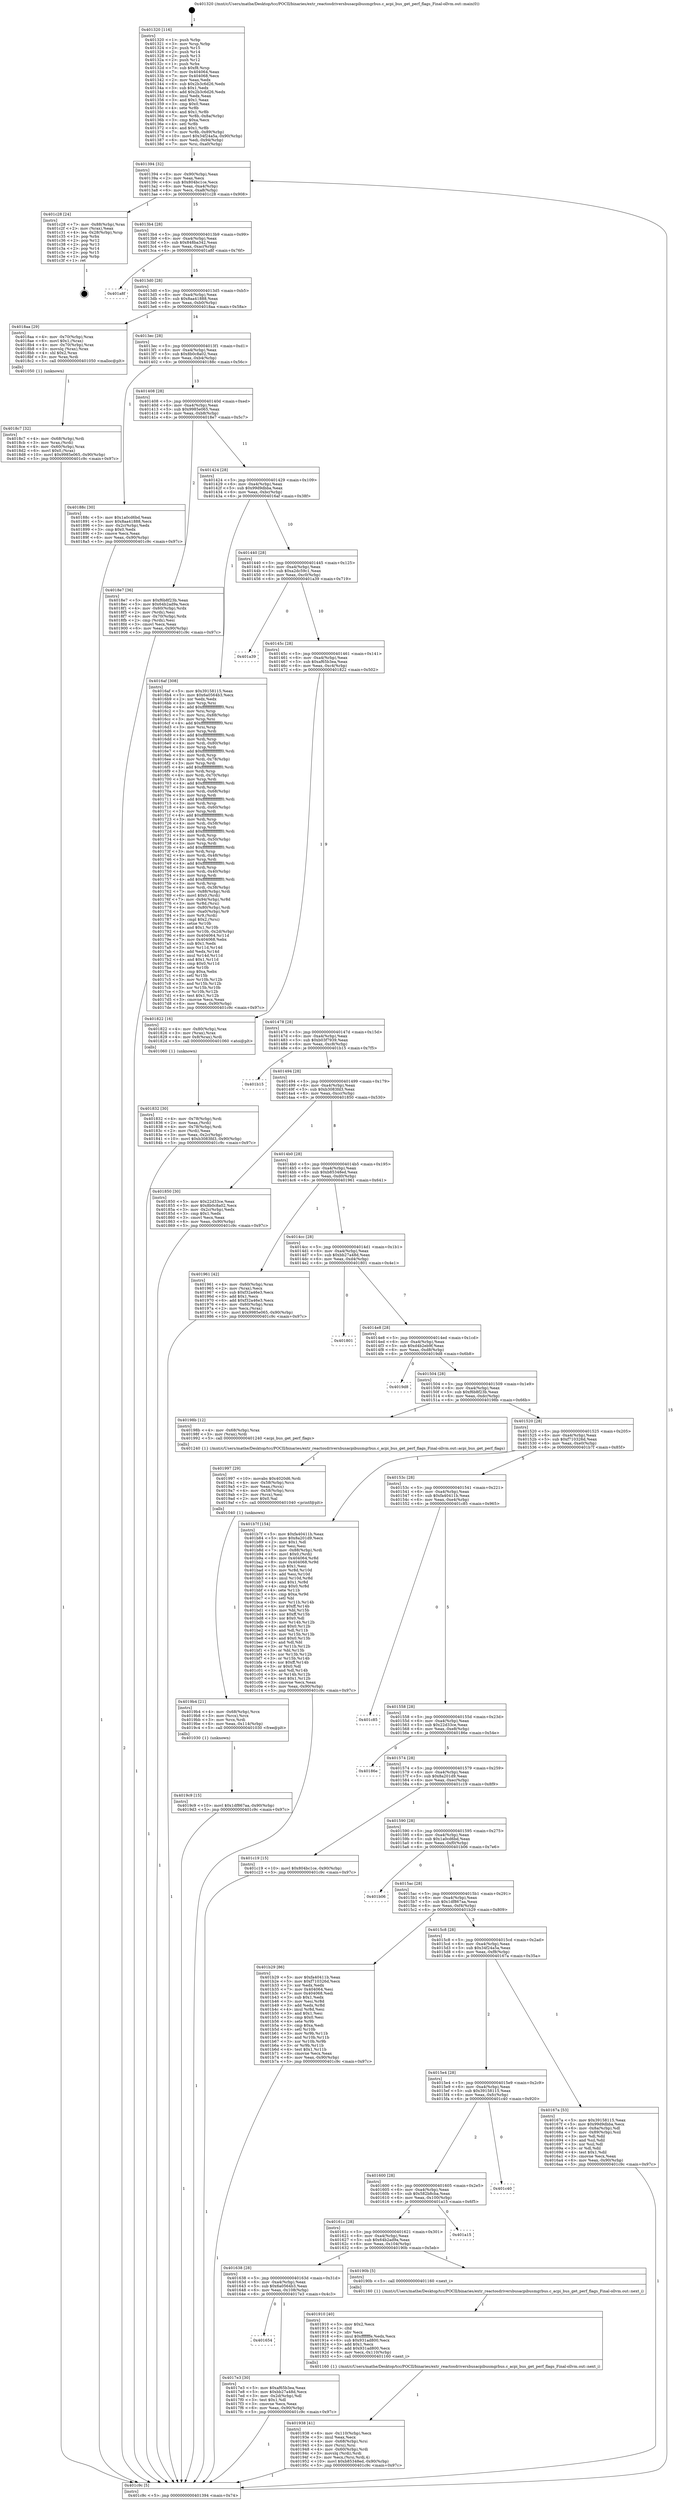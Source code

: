 digraph "0x401320" {
  label = "0x401320 (/mnt/c/Users/mathe/Desktop/tcc/POCII/binaries/extr_reactosdriversbusacpibusmgrbus.c_acpi_bus_get_perf_flags_Final-ollvm.out::main(0))"
  labelloc = "t"
  node[shape=record]

  Entry [label="",width=0.3,height=0.3,shape=circle,fillcolor=black,style=filled]
  "0x401394" [label="{
     0x401394 [32]\l
     | [instrs]\l
     &nbsp;&nbsp;0x401394 \<+6\>: mov -0x90(%rbp),%eax\l
     &nbsp;&nbsp;0x40139a \<+2\>: mov %eax,%ecx\l
     &nbsp;&nbsp;0x40139c \<+6\>: sub $0x804bc1ce,%ecx\l
     &nbsp;&nbsp;0x4013a2 \<+6\>: mov %eax,-0xa4(%rbp)\l
     &nbsp;&nbsp;0x4013a8 \<+6\>: mov %ecx,-0xa8(%rbp)\l
     &nbsp;&nbsp;0x4013ae \<+6\>: je 0000000000401c28 \<main+0x908\>\l
  }"]
  "0x401c28" [label="{
     0x401c28 [24]\l
     | [instrs]\l
     &nbsp;&nbsp;0x401c28 \<+7\>: mov -0x88(%rbp),%rax\l
     &nbsp;&nbsp;0x401c2f \<+2\>: mov (%rax),%eax\l
     &nbsp;&nbsp;0x401c31 \<+4\>: lea -0x28(%rbp),%rsp\l
     &nbsp;&nbsp;0x401c35 \<+1\>: pop %rbx\l
     &nbsp;&nbsp;0x401c36 \<+2\>: pop %r12\l
     &nbsp;&nbsp;0x401c38 \<+2\>: pop %r13\l
     &nbsp;&nbsp;0x401c3a \<+2\>: pop %r14\l
     &nbsp;&nbsp;0x401c3c \<+2\>: pop %r15\l
     &nbsp;&nbsp;0x401c3e \<+1\>: pop %rbp\l
     &nbsp;&nbsp;0x401c3f \<+1\>: ret\l
  }"]
  "0x4013b4" [label="{
     0x4013b4 [28]\l
     | [instrs]\l
     &nbsp;&nbsp;0x4013b4 \<+5\>: jmp 00000000004013b9 \<main+0x99\>\l
     &nbsp;&nbsp;0x4013b9 \<+6\>: mov -0xa4(%rbp),%eax\l
     &nbsp;&nbsp;0x4013bf \<+5\>: sub $0x848ba342,%eax\l
     &nbsp;&nbsp;0x4013c4 \<+6\>: mov %eax,-0xac(%rbp)\l
     &nbsp;&nbsp;0x4013ca \<+6\>: je 0000000000401a8f \<main+0x76f\>\l
  }"]
  Exit [label="",width=0.3,height=0.3,shape=circle,fillcolor=black,style=filled,peripheries=2]
  "0x401a8f" [label="{
     0x401a8f\l
  }", style=dashed]
  "0x4013d0" [label="{
     0x4013d0 [28]\l
     | [instrs]\l
     &nbsp;&nbsp;0x4013d0 \<+5\>: jmp 00000000004013d5 \<main+0xb5\>\l
     &nbsp;&nbsp;0x4013d5 \<+6\>: mov -0xa4(%rbp),%eax\l
     &nbsp;&nbsp;0x4013db \<+5\>: sub $0x8aa41888,%eax\l
     &nbsp;&nbsp;0x4013e0 \<+6\>: mov %eax,-0xb0(%rbp)\l
     &nbsp;&nbsp;0x4013e6 \<+6\>: je 00000000004018aa \<main+0x58a\>\l
  }"]
  "0x4019c9" [label="{
     0x4019c9 [15]\l
     | [instrs]\l
     &nbsp;&nbsp;0x4019c9 \<+10\>: movl $0x1df867aa,-0x90(%rbp)\l
     &nbsp;&nbsp;0x4019d3 \<+5\>: jmp 0000000000401c9c \<main+0x97c\>\l
  }"]
  "0x4018aa" [label="{
     0x4018aa [29]\l
     | [instrs]\l
     &nbsp;&nbsp;0x4018aa \<+4\>: mov -0x70(%rbp),%rax\l
     &nbsp;&nbsp;0x4018ae \<+6\>: movl $0x1,(%rax)\l
     &nbsp;&nbsp;0x4018b4 \<+4\>: mov -0x70(%rbp),%rax\l
     &nbsp;&nbsp;0x4018b8 \<+3\>: movslq (%rax),%rax\l
     &nbsp;&nbsp;0x4018bb \<+4\>: shl $0x2,%rax\l
     &nbsp;&nbsp;0x4018bf \<+3\>: mov %rax,%rdi\l
     &nbsp;&nbsp;0x4018c2 \<+5\>: call 0000000000401050 \<malloc@plt\>\l
     | [calls]\l
     &nbsp;&nbsp;0x401050 \{1\} (unknown)\l
  }"]
  "0x4013ec" [label="{
     0x4013ec [28]\l
     | [instrs]\l
     &nbsp;&nbsp;0x4013ec \<+5\>: jmp 00000000004013f1 \<main+0xd1\>\l
     &nbsp;&nbsp;0x4013f1 \<+6\>: mov -0xa4(%rbp),%eax\l
     &nbsp;&nbsp;0x4013f7 \<+5\>: sub $0x8b0c8a02,%eax\l
     &nbsp;&nbsp;0x4013fc \<+6\>: mov %eax,-0xb4(%rbp)\l
     &nbsp;&nbsp;0x401402 \<+6\>: je 000000000040188c \<main+0x56c\>\l
  }"]
  "0x4019b4" [label="{
     0x4019b4 [21]\l
     | [instrs]\l
     &nbsp;&nbsp;0x4019b4 \<+4\>: mov -0x68(%rbp),%rcx\l
     &nbsp;&nbsp;0x4019b8 \<+3\>: mov (%rcx),%rcx\l
     &nbsp;&nbsp;0x4019bb \<+3\>: mov %rcx,%rdi\l
     &nbsp;&nbsp;0x4019be \<+6\>: mov %eax,-0x114(%rbp)\l
     &nbsp;&nbsp;0x4019c4 \<+5\>: call 0000000000401030 \<free@plt\>\l
     | [calls]\l
     &nbsp;&nbsp;0x401030 \{1\} (unknown)\l
  }"]
  "0x40188c" [label="{
     0x40188c [30]\l
     | [instrs]\l
     &nbsp;&nbsp;0x40188c \<+5\>: mov $0x1a0cd6bd,%eax\l
     &nbsp;&nbsp;0x401891 \<+5\>: mov $0x8aa41888,%ecx\l
     &nbsp;&nbsp;0x401896 \<+3\>: mov -0x2c(%rbp),%edx\l
     &nbsp;&nbsp;0x401899 \<+3\>: cmp $0x0,%edx\l
     &nbsp;&nbsp;0x40189c \<+3\>: cmove %ecx,%eax\l
     &nbsp;&nbsp;0x40189f \<+6\>: mov %eax,-0x90(%rbp)\l
     &nbsp;&nbsp;0x4018a5 \<+5\>: jmp 0000000000401c9c \<main+0x97c\>\l
  }"]
  "0x401408" [label="{
     0x401408 [28]\l
     | [instrs]\l
     &nbsp;&nbsp;0x401408 \<+5\>: jmp 000000000040140d \<main+0xed\>\l
     &nbsp;&nbsp;0x40140d \<+6\>: mov -0xa4(%rbp),%eax\l
     &nbsp;&nbsp;0x401413 \<+5\>: sub $0x9985e065,%eax\l
     &nbsp;&nbsp;0x401418 \<+6\>: mov %eax,-0xb8(%rbp)\l
     &nbsp;&nbsp;0x40141e \<+6\>: je 00000000004018e7 \<main+0x5c7\>\l
  }"]
  "0x401997" [label="{
     0x401997 [29]\l
     | [instrs]\l
     &nbsp;&nbsp;0x401997 \<+10\>: movabs $0x4020d6,%rdi\l
     &nbsp;&nbsp;0x4019a1 \<+4\>: mov -0x58(%rbp),%rcx\l
     &nbsp;&nbsp;0x4019a5 \<+2\>: mov %eax,(%rcx)\l
     &nbsp;&nbsp;0x4019a7 \<+4\>: mov -0x58(%rbp),%rcx\l
     &nbsp;&nbsp;0x4019ab \<+2\>: mov (%rcx),%esi\l
     &nbsp;&nbsp;0x4019ad \<+2\>: mov $0x0,%al\l
     &nbsp;&nbsp;0x4019af \<+5\>: call 0000000000401040 \<printf@plt\>\l
     | [calls]\l
     &nbsp;&nbsp;0x401040 \{1\} (unknown)\l
  }"]
  "0x4018e7" [label="{
     0x4018e7 [36]\l
     | [instrs]\l
     &nbsp;&nbsp;0x4018e7 \<+5\>: mov $0xf6b8f23b,%eax\l
     &nbsp;&nbsp;0x4018ec \<+5\>: mov $0x64b2ad9a,%ecx\l
     &nbsp;&nbsp;0x4018f1 \<+4\>: mov -0x60(%rbp),%rdx\l
     &nbsp;&nbsp;0x4018f5 \<+2\>: mov (%rdx),%esi\l
     &nbsp;&nbsp;0x4018f7 \<+4\>: mov -0x70(%rbp),%rdx\l
     &nbsp;&nbsp;0x4018fb \<+2\>: cmp (%rdx),%esi\l
     &nbsp;&nbsp;0x4018fd \<+3\>: cmovl %ecx,%eax\l
     &nbsp;&nbsp;0x401900 \<+6\>: mov %eax,-0x90(%rbp)\l
     &nbsp;&nbsp;0x401906 \<+5\>: jmp 0000000000401c9c \<main+0x97c\>\l
  }"]
  "0x401424" [label="{
     0x401424 [28]\l
     | [instrs]\l
     &nbsp;&nbsp;0x401424 \<+5\>: jmp 0000000000401429 \<main+0x109\>\l
     &nbsp;&nbsp;0x401429 \<+6\>: mov -0xa4(%rbp),%eax\l
     &nbsp;&nbsp;0x40142f \<+5\>: sub $0x99d9dbba,%eax\l
     &nbsp;&nbsp;0x401434 \<+6\>: mov %eax,-0xbc(%rbp)\l
     &nbsp;&nbsp;0x40143a \<+6\>: je 00000000004016af \<main+0x38f\>\l
  }"]
  "0x401938" [label="{
     0x401938 [41]\l
     | [instrs]\l
     &nbsp;&nbsp;0x401938 \<+6\>: mov -0x110(%rbp),%ecx\l
     &nbsp;&nbsp;0x40193e \<+3\>: imul %eax,%ecx\l
     &nbsp;&nbsp;0x401941 \<+4\>: mov -0x68(%rbp),%rsi\l
     &nbsp;&nbsp;0x401945 \<+3\>: mov (%rsi),%rsi\l
     &nbsp;&nbsp;0x401948 \<+4\>: mov -0x60(%rbp),%rdi\l
     &nbsp;&nbsp;0x40194c \<+3\>: movslq (%rdi),%rdi\l
     &nbsp;&nbsp;0x40194f \<+3\>: mov %ecx,(%rsi,%rdi,4)\l
     &nbsp;&nbsp;0x401952 \<+10\>: movl $0xb85348ed,-0x90(%rbp)\l
     &nbsp;&nbsp;0x40195c \<+5\>: jmp 0000000000401c9c \<main+0x97c\>\l
  }"]
  "0x4016af" [label="{
     0x4016af [308]\l
     | [instrs]\l
     &nbsp;&nbsp;0x4016af \<+5\>: mov $0x39158115,%eax\l
     &nbsp;&nbsp;0x4016b4 \<+5\>: mov $0x6a0564b3,%ecx\l
     &nbsp;&nbsp;0x4016b9 \<+2\>: xor %edx,%edx\l
     &nbsp;&nbsp;0x4016bb \<+3\>: mov %rsp,%rsi\l
     &nbsp;&nbsp;0x4016be \<+4\>: add $0xfffffffffffffff0,%rsi\l
     &nbsp;&nbsp;0x4016c2 \<+3\>: mov %rsi,%rsp\l
     &nbsp;&nbsp;0x4016c5 \<+7\>: mov %rsi,-0x88(%rbp)\l
     &nbsp;&nbsp;0x4016cc \<+3\>: mov %rsp,%rsi\l
     &nbsp;&nbsp;0x4016cf \<+4\>: add $0xfffffffffffffff0,%rsi\l
     &nbsp;&nbsp;0x4016d3 \<+3\>: mov %rsi,%rsp\l
     &nbsp;&nbsp;0x4016d6 \<+3\>: mov %rsp,%rdi\l
     &nbsp;&nbsp;0x4016d9 \<+4\>: add $0xfffffffffffffff0,%rdi\l
     &nbsp;&nbsp;0x4016dd \<+3\>: mov %rdi,%rsp\l
     &nbsp;&nbsp;0x4016e0 \<+4\>: mov %rdi,-0x80(%rbp)\l
     &nbsp;&nbsp;0x4016e4 \<+3\>: mov %rsp,%rdi\l
     &nbsp;&nbsp;0x4016e7 \<+4\>: add $0xfffffffffffffff0,%rdi\l
     &nbsp;&nbsp;0x4016eb \<+3\>: mov %rdi,%rsp\l
     &nbsp;&nbsp;0x4016ee \<+4\>: mov %rdi,-0x78(%rbp)\l
     &nbsp;&nbsp;0x4016f2 \<+3\>: mov %rsp,%rdi\l
     &nbsp;&nbsp;0x4016f5 \<+4\>: add $0xfffffffffffffff0,%rdi\l
     &nbsp;&nbsp;0x4016f9 \<+3\>: mov %rdi,%rsp\l
     &nbsp;&nbsp;0x4016fc \<+4\>: mov %rdi,-0x70(%rbp)\l
     &nbsp;&nbsp;0x401700 \<+3\>: mov %rsp,%rdi\l
     &nbsp;&nbsp;0x401703 \<+4\>: add $0xfffffffffffffff0,%rdi\l
     &nbsp;&nbsp;0x401707 \<+3\>: mov %rdi,%rsp\l
     &nbsp;&nbsp;0x40170a \<+4\>: mov %rdi,-0x68(%rbp)\l
     &nbsp;&nbsp;0x40170e \<+3\>: mov %rsp,%rdi\l
     &nbsp;&nbsp;0x401711 \<+4\>: add $0xfffffffffffffff0,%rdi\l
     &nbsp;&nbsp;0x401715 \<+3\>: mov %rdi,%rsp\l
     &nbsp;&nbsp;0x401718 \<+4\>: mov %rdi,-0x60(%rbp)\l
     &nbsp;&nbsp;0x40171c \<+3\>: mov %rsp,%rdi\l
     &nbsp;&nbsp;0x40171f \<+4\>: add $0xfffffffffffffff0,%rdi\l
     &nbsp;&nbsp;0x401723 \<+3\>: mov %rdi,%rsp\l
     &nbsp;&nbsp;0x401726 \<+4\>: mov %rdi,-0x58(%rbp)\l
     &nbsp;&nbsp;0x40172a \<+3\>: mov %rsp,%rdi\l
     &nbsp;&nbsp;0x40172d \<+4\>: add $0xfffffffffffffff0,%rdi\l
     &nbsp;&nbsp;0x401731 \<+3\>: mov %rdi,%rsp\l
     &nbsp;&nbsp;0x401734 \<+4\>: mov %rdi,-0x50(%rbp)\l
     &nbsp;&nbsp;0x401738 \<+3\>: mov %rsp,%rdi\l
     &nbsp;&nbsp;0x40173b \<+4\>: add $0xfffffffffffffff0,%rdi\l
     &nbsp;&nbsp;0x40173f \<+3\>: mov %rdi,%rsp\l
     &nbsp;&nbsp;0x401742 \<+4\>: mov %rdi,-0x48(%rbp)\l
     &nbsp;&nbsp;0x401746 \<+3\>: mov %rsp,%rdi\l
     &nbsp;&nbsp;0x401749 \<+4\>: add $0xfffffffffffffff0,%rdi\l
     &nbsp;&nbsp;0x40174d \<+3\>: mov %rdi,%rsp\l
     &nbsp;&nbsp;0x401750 \<+4\>: mov %rdi,-0x40(%rbp)\l
     &nbsp;&nbsp;0x401754 \<+3\>: mov %rsp,%rdi\l
     &nbsp;&nbsp;0x401757 \<+4\>: add $0xfffffffffffffff0,%rdi\l
     &nbsp;&nbsp;0x40175b \<+3\>: mov %rdi,%rsp\l
     &nbsp;&nbsp;0x40175e \<+4\>: mov %rdi,-0x38(%rbp)\l
     &nbsp;&nbsp;0x401762 \<+7\>: mov -0x88(%rbp),%rdi\l
     &nbsp;&nbsp;0x401769 \<+6\>: movl $0x0,(%rdi)\l
     &nbsp;&nbsp;0x40176f \<+7\>: mov -0x94(%rbp),%r8d\l
     &nbsp;&nbsp;0x401776 \<+3\>: mov %r8d,(%rsi)\l
     &nbsp;&nbsp;0x401779 \<+4\>: mov -0x80(%rbp),%rdi\l
     &nbsp;&nbsp;0x40177d \<+7\>: mov -0xa0(%rbp),%r9\l
     &nbsp;&nbsp;0x401784 \<+3\>: mov %r9,(%rdi)\l
     &nbsp;&nbsp;0x401787 \<+3\>: cmpl $0x2,(%rsi)\l
     &nbsp;&nbsp;0x40178a \<+4\>: setne %r10b\l
     &nbsp;&nbsp;0x40178e \<+4\>: and $0x1,%r10b\l
     &nbsp;&nbsp;0x401792 \<+4\>: mov %r10b,-0x2d(%rbp)\l
     &nbsp;&nbsp;0x401796 \<+8\>: mov 0x404064,%r11d\l
     &nbsp;&nbsp;0x40179e \<+7\>: mov 0x404068,%ebx\l
     &nbsp;&nbsp;0x4017a5 \<+3\>: sub $0x1,%edx\l
     &nbsp;&nbsp;0x4017a8 \<+3\>: mov %r11d,%r14d\l
     &nbsp;&nbsp;0x4017ab \<+3\>: add %edx,%r14d\l
     &nbsp;&nbsp;0x4017ae \<+4\>: imul %r14d,%r11d\l
     &nbsp;&nbsp;0x4017b2 \<+4\>: and $0x1,%r11d\l
     &nbsp;&nbsp;0x4017b6 \<+4\>: cmp $0x0,%r11d\l
     &nbsp;&nbsp;0x4017ba \<+4\>: sete %r10b\l
     &nbsp;&nbsp;0x4017be \<+3\>: cmp $0xa,%ebx\l
     &nbsp;&nbsp;0x4017c1 \<+4\>: setl %r15b\l
     &nbsp;&nbsp;0x4017c5 \<+3\>: mov %r10b,%r12b\l
     &nbsp;&nbsp;0x4017c8 \<+3\>: and %r15b,%r12b\l
     &nbsp;&nbsp;0x4017cb \<+3\>: xor %r15b,%r10b\l
     &nbsp;&nbsp;0x4017ce \<+3\>: or %r10b,%r12b\l
     &nbsp;&nbsp;0x4017d1 \<+4\>: test $0x1,%r12b\l
     &nbsp;&nbsp;0x4017d5 \<+3\>: cmovne %ecx,%eax\l
     &nbsp;&nbsp;0x4017d8 \<+6\>: mov %eax,-0x90(%rbp)\l
     &nbsp;&nbsp;0x4017de \<+5\>: jmp 0000000000401c9c \<main+0x97c\>\l
  }"]
  "0x401440" [label="{
     0x401440 [28]\l
     | [instrs]\l
     &nbsp;&nbsp;0x401440 \<+5\>: jmp 0000000000401445 \<main+0x125\>\l
     &nbsp;&nbsp;0x401445 \<+6\>: mov -0xa4(%rbp),%eax\l
     &nbsp;&nbsp;0x40144b \<+5\>: sub $0xa2dc59c1,%eax\l
     &nbsp;&nbsp;0x401450 \<+6\>: mov %eax,-0xc0(%rbp)\l
     &nbsp;&nbsp;0x401456 \<+6\>: je 0000000000401a39 \<main+0x719\>\l
  }"]
  "0x401910" [label="{
     0x401910 [40]\l
     | [instrs]\l
     &nbsp;&nbsp;0x401910 \<+5\>: mov $0x2,%ecx\l
     &nbsp;&nbsp;0x401915 \<+1\>: cltd\l
     &nbsp;&nbsp;0x401916 \<+2\>: idiv %ecx\l
     &nbsp;&nbsp;0x401918 \<+6\>: imul $0xfffffffe,%edx,%ecx\l
     &nbsp;&nbsp;0x40191e \<+6\>: sub $0x931ad800,%ecx\l
     &nbsp;&nbsp;0x401924 \<+3\>: add $0x1,%ecx\l
     &nbsp;&nbsp;0x401927 \<+6\>: add $0x931ad800,%ecx\l
     &nbsp;&nbsp;0x40192d \<+6\>: mov %ecx,-0x110(%rbp)\l
     &nbsp;&nbsp;0x401933 \<+5\>: call 0000000000401160 \<next_i\>\l
     | [calls]\l
     &nbsp;&nbsp;0x401160 \{1\} (/mnt/c/Users/mathe/Desktop/tcc/POCII/binaries/extr_reactosdriversbusacpibusmgrbus.c_acpi_bus_get_perf_flags_Final-ollvm.out::next_i)\l
  }"]
  "0x401a39" [label="{
     0x401a39\l
  }", style=dashed]
  "0x40145c" [label="{
     0x40145c [28]\l
     | [instrs]\l
     &nbsp;&nbsp;0x40145c \<+5\>: jmp 0000000000401461 \<main+0x141\>\l
     &nbsp;&nbsp;0x401461 \<+6\>: mov -0xa4(%rbp),%eax\l
     &nbsp;&nbsp;0x401467 \<+5\>: sub $0xaf65b3ea,%eax\l
     &nbsp;&nbsp;0x40146c \<+6\>: mov %eax,-0xc4(%rbp)\l
     &nbsp;&nbsp;0x401472 \<+6\>: je 0000000000401822 \<main+0x502\>\l
  }"]
  "0x4018c7" [label="{
     0x4018c7 [32]\l
     | [instrs]\l
     &nbsp;&nbsp;0x4018c7 \<+4\>: mov -0x68(%rbp),%rdi\l
     &nbsp;&nbsp;0x4018cb \<+3\>: mov %rax,(%rdi)\l
     &nbsp;&nbsp;0x4018ce \<+4\>: mov -0x60(%rbp),%rax\l
     &nbsp;&nbsp;0x4018d2 \<+6\>: movl $0x0,(%rax)\l
     &nbsp;&nbsp;0x4018d8 \<+10\>: movl $0x9985e065,-0x90(%rbp)\l
     &nbsp;&nbsp;0x4018e2 \<+5\>: jmp 0000000000401c9c \<main+0x97c\>\l
  }"]
  "0x401822" [label="{
     0x401822 [16]\l
     | [instrs]\l
     &nbsp;&nbsp;0x401822 \<+4\>: mov -0x80(%rbp),%rax\l
     &nbsp;&nbsp;0x401826 \<+3\>: mov (%rax),%rax\l
     &nbsp;&nbsp;0x401829 \<+4\>: mov 0x8(%rax),%rdi\l
     &nbsp;&nbsp;0x40182d \<+5\>: call 0000000000401060 \<atoi@plt\>\l
     | [calls]\l
     &nbsp;&nbsp;0x401060 \{1\} (unknown)\l
  }"]
  "0x401478" [label="{
     0x401478 [28]\l
     | [instrs]\l
     &nbsp;&nbsp;0x401478 \<+5\>: jmp 000000000040147d \<main+0x15d\>\l
     &nbsp;&nbsp;0x40147d \<+6\>: mov -0xa4(%rbp),%eax\l
     &nbsp;&nbsp;0x401483 \<+5\>: sub $0xb03f7939,%eax\l
     &nbsp;&nbsp;0x401488 \<+6\>: mov %eax,-0xc8(%rbp)\l
     &nbsp;&nbsp;0x40148e \<+6\>: je 0000000000401b15 \<main+0x7f5\>\l
  }"]
  "0x401832" [label="{
     0x401832 [30]\l
     | [instrs]\l
     &nbsp;&nbsp;0x401832 \<+4\>: mov -0x78(%rbp),%rdi\l
     &nbsp;&nbsp;0x401836 \<+2\>: mov %eax,(%rdi)\l
     &nbsp;&nbsp;0x401838 \<+4\>: mov -0x78(%rbp),%rdi\l
     &nbsp;&nbsp;0x40183c \<+2\>: mov (%rdi),%eax\l
     &nbsp;&nbsp;0x40183e \<+3\>: mov %eax,-0x2c(%rbp)\l
     &nbsp;&nbsp;0x401841 \<+10\>: movl $0xb3083fd3,-0x90(%rbp)\l
     &nbsp;&nbsp;0x40184b \<+5\>: jmp 0000000000401c9c \<main+0x97c\>\l
  }"]
  "0x401b15" [label="{
     0x401b15\l
  }", style=dashed]
  "0x401494" [label="{
     0x401494 [28]\l
     | [instrs]\l
     &nbsp;&nbsp;0x401494 \<+5\>: jmp 0000000000401499 \<main+0x179\>\l
     &nbsp;&nbsp;0x401499 \<+6\>: mov -0xa4(%rbp),%eax\l
     &nbsp;&nbsp;0x40149f \<+5\>: sub $0xb3083fd3,%eax\l
     &nbsp;&nbsp;0x4014a4 \<+6\>: mov %eax,-0xcc(%rbp)\l
     &nbsp;&nbsp;0x4014aa \<+6\>: je 0000000000401850 \<main+0x530\>\l
  }"]
  "0x401654" [label="{
     0x401654\l
  }", style=dashed]
  "0x401850" [label="{
     0x401850 [30]\l
     | [instrs]\l
     &nbsp;&nbsp;0x401850 \<+5\>: mov $0x22d33ce,%eax\l
     &nbsp;&nbsp;0x401855 \<+5\>: mov $0x8b0c8a02,%ecx\l
     &nbsp;&nbsp;0x40185a \<+3\>: mov -0x2c(%rbp),%edx\l
     &nbsp;&nbsp;0x40185d \<+3\>: cmp $0x1,%edx\l
     &nbsp;&nbsp;0x401860 \<+3\>: cmovl %ecx,%eax\l
     &nbsp;&nbsp;0x401863 \<+6\>: mov %eax,-0x90(%rbp)\l
     &nbsp;&nbsp;0x401869 \<+5\>: jmp 0000000000401c9c \<main+0x97c\>\l
  }"]
  "0x4014b0" [label="{
     0x4014b0 [28]\l
     | [instrs]\l
     &nbsp;&nbsp;0x4014b0 \<+5\>: jmp 00000000004014b5 \<main+0x195\>\l
     &nbsp;&nbsp;0x4014b5 \<+6\>: mov -0xa4(%rbp),%eax\l
     &nbsp;&nbsp;0x4014bb \<+5\>: sub $0xb85348ed,%eax\l
     &nbsp;&nbsp;0x4014c0 \<+6\>: mov %eax,-0xd0(%rbp)\l
     &nbsp;&nbsp;0x4014c6 \<+6\>: je 0000000000401961 \<main+0x641\>\l
  }"]
  "0x4017e3" [label="{
     0x4017e3 [30]\l
     | [instrs]\l
     &nbsp;&nbsp;0x4017e3 \<+5\>: mov $0xaf65b3ea,%eax\l
     &nbsp;&nbsp;0x4017e8 \<+5\>: mov $0xbb27a48d,%ecx\l
     &nbsp;&nbsp;0x4017ed \<+3\>: mov -0x2d(%rbp),%dl\l
     &nbsp;&nbsp;0x4017f0 \<+3\>: test $0x1,%dl\l
     &nbsp;&nbsp;0x4017f3 \<+3\>: cmovne %ecx,%eax\l
     &nbsp;&nbsp;0x4017f6 \<+6\>: mov %eax,-0x90(%rbp)\l
     &nbsp;&nbsp;0x4017fc \<+5\>: jmp 0000000000401c9c \<main+0x97c\>\l
  }"]
  "0x401961" [label="{
     0x401961 [42]\l
     | [instrs]\l
     &nbsp;&nbsp;0x401961 \<+4\>: mov -0x60(%rbp),%rax\l
     &nbsp;&nbsp;0x401965 \<+2\>: mov (%rax),%ecx\l
     &nbsp;&nbsp;0x401967 \<+6\>: sub $0xf32a46e3,%ecx\l
     &nbsp;&nbsp;0x40196d \<+3\>: add $0x1,%ecx\l
     &nbsp;&nbsp;0x401970 \<+6\>: add $0xf32a46e3,%ecx\l
     &nbsp;&nbsp;0x401976 \<+4\>: mov -0x60(%rbp),%rax\l
     &nbsp;&nbsp;0x40197a \<+2\>: mov %ecx,(%rax)\l
     &nbsp;&nbsp;0x40197c \<+10\>: movl $0x9985e065,-0x90(%rbp)\l
     &nbsp;&nbsp;0x401986 \<+5\>: jmp 0000000000401c9c \<main+0x97c\>\l
  }"]
  "0x4014cc" [label="{
     0x4014cc [28]\l
     | [instrs]\l
     &nbsp;&nbsp;0x4014cc \<+5\>: jmp 00000000004014d1 \<main+0x1b1\>\l
     &nbsp;&nbsp;0x4014d1 \<+6\>: mov -0xa4(%rbp),%eax\l
     &nbsp;&nbsp;0x4014d7 \<+5\>: sub $0xbb27a48d,%eax\l
     &nbsp;&nbsp;0x4014dc \<+6\>: mov %eax,-0xd4(%rbp)\l
     &nbsp;&nbsp;0x4014e2 \<+6\>: je 0000000000401801 \<main+0x4e1\>\l
  }"]
  "0x401638" [label="{
     0x401638 [28]\l
     | [instrs]\l
     &nbsp;&nbsp;0x401638 \<+5\>: jmp 000000000040163d \<main+0x31d\>\l
     &nbsp;&nbsp;0x40163d \<+6\>: mov -0xa4(%rbp),%eax\l
     &nbsp;&nbsp;0x401643 \<+5\>: sub $0x6a0564b3,%eax\l
     &nbsp;&nbsp;0x401648 \<+6\>: mov %eax,-0x108(%rbp)\l
     &nbsp;&nbsp;0x40164e \<+6\>: je 00000000004017e3 \<main+0x4c3\>\l
  }"]
  "0x401801" [label="{
     0x401801\l
  }", style=dashed]
  "0x4014e8" [label="{
     0x4014e8 [28]\l
     | [instrs]\l
     &nbsp;&nbsp;0x4014e8 \<+5\>: jmp 00000000004014ed \<main+0x1cd\>\l
     &nbsp;&nbsp;0x4014ed \<+6\>: mov -0xa4(%rbp),%eax\l
     &nbsp;&nbsp;0x4014f3 \<+5\>: sub $0xd4b2eb9f,%eax\l
     &nbsp;&nbsp;0x4014f8 \<+6\>: mov %eax,-0xd8(%rbp)\l
     &nbsp;&nbsp;0x4014fe \<+6\>: je 00000000004019d8 \<main+0x6b8\>\l
  }"]
  "0x40190b" [label="{
     0x40190b [5]\l
     | [instrs]\l
     &nbsp;&nbsp;0x40190b \<+5\>: call 0000000000401160 \<next_i\>\l
     | [calls]\l
     &nbsp;&nbsp;0x401160 \{1\} (/mnt/c/Users/mathe/Desktop/tcc/POCII/binaries/extr_reactosdriversbusacpibusmgrbus.c_acpi_bus_get_perf_flags_Final-ollvm.out::next_i)\l
  }"]
  "0x4019d8" [label="{
     0x4019d8\l
  }", style=dashed]
  "0x401504" [label="{
     0x401504 [28]\l
     | [instrs]\l
     &nbsp;&nbsp;0x401504 \<+5\>: jmp 0000000000401509 \<main+0x1e9\>\l
     &nbsp;&nbsp;0x401509 \<+6\>: mov -0xa4(%rbp),%eax\l
     &nbsp;&nbsp;0x40150f \<+5\>: sub $0xf6b8f23b,%eax\l
     &nbsp;&nbsp;0x401514 \<+6\>: mov %eax,-0xdc(%rbp)\l
     &nbsp;&nbsp;0x40151a \<+6\>: je 000000000040198b \<main+0x66b\>\l
  }"]
  "0x40161c" [label="{
     0x40161c [28]\l
     | [instrs]\l
     &nbsp;&nbsp;0x40161c \<+5\>: jmp 0000000000401621 \<main+0x301\>\l
     &nbsp;&nbsp;0x401621 \<+6\>: mov -0xa4(%rbp),%eax\l
     &nbsp;&nbsp;0x401627 \<+5\>: sub $0x64b2ad9a,%eax\l
     &nbsp;&nbsp;0x40162c \<+6\>: mov %eax,-0x104(%rbp)\l
     &nbsp;&nbsp;0x401632 \<+6\>: je 000000000040190b \<main+0x5eb\>\l
  }"]
  "0x40198b" [label="{
     0x40198b [12]\l
     | [instrs]\l
     &nbsp;&nbsp;0x40198b \<+4\>: mov -0x68(%rbp),%rax\l
     &nbsp;&nbsp;0x40198f \<+3\>: mov (%rax),%rdi\l
     &nbsp;&nbsp;0x401992 \<+5\>: call 0000000000401240 \<acpi_bus_get_perf_flags\>\l
     | [calls]\l
     &nbsp;&nbsp;0x401240 \{1\} (/mnt/c/Users/mathe/Desktop/tcc/POCII/binaries/extr_reactosdriversbusacpibusmgrbus.c_acpi_bus_get_perf_flags_Final-ollvm.out::acpi_bus_get_perf_flags)\l
  }"]
  "0x401520" [label="{
     0x401520 [28]\l
     | [instrs]\l
     &nbsp;&nbsp;0x401520 \<+5\>: jmp 0000000000401525 \<main+0x205\>\l
     &nbsp;&nbsp;0x401525 \<+6\>: mov -0xa4(%rbp),%eax\l
     &nbsp;&nbsp;0x40152b \<+5\>: sub $0xf710326d,%eax\l
     &nbsp;&nbsp;0x401530 \<+6\>: mov %eax,-0xe0(%rbp)\l
     &nbsp;&nbsp;0x401536 \<+6\>: je 0000000000401b7f \<main+0x85f\>\l
  }"]
  "0x401a15" [label="{
     0x401a15\l
  }", style=dashed]
  "0x401b7f" [label="{
     0x401b7f [154]\l
     | [instrs]\l
     &nbsp;&nbsp;0x401b7f \<+5\>: mov $0xfa40411b,%eax\l
     &nbsp;&nbsp;0x401b84 \<+5\>: mov $0x8a201d9,%ecx\l
     &nbsp;&nbsp;0x401b89 \<+2\>: mov $0x1,%dl\l
     &nbsp;&nbsp;0x401b8b \<+2\>: xor %esi,%esi\l
     &nbsp;&nbsp;0x401b8d \<+7\>: mov -0x88(%rbp),%rdi\l
     &nbsp;&nbsp;0x401b94 \<+6\>: movl $0x0,(%rdi)\l
     &nbsp;&nbsp;0x401b9a \<+8\>: mov 0x404064,%r8d\l
     &nbsp;&nbsp;0x401ba2 \<+8\>: mov 0x404068,%r9d\l
     &nbsp;&nbsp;0x401baa \<+3\>: sub $0x1,%esi\l
     &nbsp;&nbsp;0x401bad \<+3\>: mov %r8d,%r10d\l
     &nbsp;&nbsp;0x401bb0 \<+3\>: add %esi,%r10d\l
     &nbsp;&nbsp;0x401bb3 \<+4\>: imul %r10d,%r8d\l
     &nbsp;&nbsp;0x401bb7 \<+4\>: and $0x1,%r8d\l
     &nbsp;&nbsp;0x401bbb \<+4\>: cmp $0x0,%r8d\l
     &nbsp;&nbsp;0x401bbf \<+4\>: sete %r11b\l
     &nbsp;&nbsp;0x401bc3 \<+4\>: cmp $0xa,%r9d\l
     &nbsp;&nbsp;0x401bc7 \<+3\>: setl %bl\l
     &nbsp;&nbsp;0x401bca \<+3\>: mov %r11b,%r14b\l
     &nbsp;&nbsp;0x401bcd \<+4\>: xor $0xff,%r14b\l
     &nbsp;&nbsp;0x401bd1 \<+3\>: mov %bl,%r15b\l
     &nbsp;&nbsp;0x401bd4 \<+4\>: xor $0xff,%r15b\l
     &nbsp;&nbsp;0x401bd8 \<+3\>: xor $0x0,%dl\l
     &nbsp;&nbsp;0x401bdb \<+3\>: mov %r14b,%r12b\l
     &nbsp;&nbsp;0x401bde \<+4\>: and $0x0,%r12b\l
     &nbsp;&nbsp;0x401be2 \<+3\>: and %dl,%r11b\l
     &nbsp;&nbsp;0x401be5 \<+3\>: mov %r15b,%r13b\l
     &nbsp;&nbsp;0x401be8 \<+4\>: and $0x0,%r13b\l
     &nbsp;&nbsp;0x401bec \<+2\>: and %dl,%bl\l
     &nbsp;&nbsp;0x401bee \<+3\>: or %r11b,%r12b\l
     &nbsp;&nbsp;0x401bf1 \<+3\>: or %bl,%r13b\l
     &nbsp;&nbsp;0x401bf4 \<+3\>: xor %r13b,%r12b\l
     &nbsp;&nbsp;0x401bf7 \<+3\>: or %r15b,%r14b\l
     &nbsp;&nbsp;0x401bfa \<+4\>: xor $0xff,%r14b\l
     &nbsp;&nbsp;0x401bfe \<+3\>: or $0x0,%dl\l
     &nbsp;&nbsp;0x401c01 \<+3\>: and %dl,%r14b\l
     &nbsp;&nbsp;0x401c04 \<+3\>: or %r14b,%r12b\l
     &nbsp;&nbsp;0x401c07 \<+4\>: test $0x1,%r12b\l
     &nbsp;&nbsp;0x401c0b \<+3\>: cmovne %ecx,%eax\l
     &nbsp;&nbsp;0x401c0e \<+6\>: mov %eax,-0x90(%rbp)\l
     &nbsp;&nbsp;0x401c14 \<+5\>: jmp 0000000000401c9c \<main+0x97c\>\l
  }"]
  "0x40153c" [label="{
     0x40153c [28]\l
     | [instrs]\l
     &nbsp;&nbsp;0x40153c \<+5\>: jmp 0000000000401541 \<main+0x221\>\l
     &nbsp;&nbsp;0x401541 \<+6\>: mov -0xa4(%rbp),%eax\l
     &nbsp;&nbsp;0x401547 \<+5\>: sub $0xfa40411b,%eax\l
     &nbsp;&nbsp;0x40154c \<+6\>: mov %eax,-0xe4(%rbp)\l
     &nbsp;&nbsp;0x401552 \<+6\>: je 0000000000401c85 \<main+0x965\>\l
  }"]
  "0x401600" [label="{
     0x401600 [28]\l
     | [instrs]\l
     &nbsp;&nbsp;0x401600 \<+5\>: jmp 0000000000401605 \<main+0x2e5\>\l
     &nbsp;&nbsp;0x401605 \<+6\>: mov -0xa4(%rbp),%eax\l
     &nbsp;&nbsp;0x40160b \<+5\>: sub $0x582b8cba,%eax\l
     &nbsp;&nbsp;0x401610 \<+6\>: mov %eax,-0x100(%rbp)\l
     &nbsp;&nbsp;0x401616 \<+6\>: je 0000000000401a15 \<main+0x6f5\>\l
  }"]
  "0x401c85" [label="{
     0x401c85\l
  }", style=dashed]
  "0x401558" [label="{
     0x401558 [28]\l
     | [instrs]\l
     &nbsp;&nbsp;0x401558 \<+5\>: jmp 000000000040155d \<main+0x23d\>\l
     &nbsp;&nbsp;0x40155d \<+6\>: mov -0xa4(%rbp),%eax\l
     &nbsp;&nbsp;0x401563 \<+5\>: sub $0x22d33ce,%eax\l
     &nbsp;&nbsp;0x401568 \<+6\>: mov %eax,-0xe8(%rbp)\l
     &nbsp;&nbsp;0x40156e \<+6\>: je 000000000040186e \<main+0x54e\>\l
  }"]
  "0x401c40" [label="{
     0x401c40\l
  }", style=dashed]
  "0x40186e" [label="{
     0x40186e\l
  }", style=dashed]
  "0x401574" [label="{
     0x401574 [28]\l
     | [instrs]\l
     &nbsp;&nbsp;0x401574 \<+5\>: jmp 0000000000401579 \<main+0x259\>\l
     &nbsp;&nbsp;0x401579 \<+6\>: mov -0xa4(%rbp),%eax\l
     &nbsp;&nbsp;0x40157f \<+5\>: sub $0x8a201d9,%eax\l
     &nbsp;&nbsp;0x401584 \<+6\>: mov %eax,-0xec(%rbp)\l
     &nbsp;&nbsp;0x40158a \<+6\>: je 0000000000401c19 \<main+0x8f9\>\l
  }"]
  "0x401320" [label="{
     0x401320 [116]\l
     | [instrs]\l
     &nbsp;&nbsp;0x401320 \<+1\>: push %rbp\l
     &nbsp;&nbsp;0x401321 \<+3\>: mov %rsp,%rbp\l
     &nbsp;&nbsp;0x401324 \<+2\>: push %r15\l
     &nbsp;&nbsp;0x401326 \<+2\>: push %r14\l
     &nbsp;&nbsp;0x401328 \<+2\>: push %r13\l
     &nbsp;&nbsp;0x40132a \<+2\>: push %r12\l
     &nbsp;&nbsp;0x40132c \<+1\>: push %rbx\l
     &nbsp;&nbsp;0x40132d \<+7\>: sub $0xf8,%rsp\l
     &nbsp;&nbsp;0x401334 \<+7\>: mov 0x404064,%eax\l
     &nbsp;&nbsp;0x40133b \<+7\>: mov 0x404068,%ecx\l
     &nbsp;&nbsp;0x401342 \<+2\>: mov %eax,%edx\l
     &nbsp;&nbsp;0x401344 \<+6\>: sub $0x2b3c6d26,%edx\l
     &nbsp;&nbsp;0x40134a \<+3\>: sub $0x1,%edx\l
     &nbsp;&nbsp;0x40134d \<+6\>: add $0x2b3c6d26,%edx\l
     &nbsp;&nbsp;0x401353 \<+3\>: imul %edx,%eax\l
     &nbsp;&nbsp;0x401356 \<+3\>: and $0x1,%eax\l
     &nbsp;&nbsp;0x401359 \<+3\>: cmp $0x0,%eax\l
     &nbsp;&nbsp;0x40135c \<+4\>: sete %r8b\l
     &nbsp;&nbsp;0x401360 \<+4\>: and $0x1,%r8b\l
     &nbsp;&nbsp;0x401364 \<+7\>: mov %r8b,-0x8a(%rbp)\l
     &nbsp;&nbsp;0x40136b \<+3\>: cmp $0xa,%ecx\l
     &nbsp;&nbsp;0x40136e \<+4\>: setl %r8b\l
     &nbsp;&nbsp;0x401372 \<+4\>: and $0x1,%r8b\l
     &nbsp;&nbsp;0x401376 \<+7\>: mov %r8b,-0x89(%rbp)\l
     &nbsp;&nbsp;0x40137d \<+10\>: movl $0x34f24a5a,-0x90(%rbp)\l
     &nbsp;&nbsp;0x401387 \<+6\>: mov %edi,-0x94(%rbp)\l
     &nbsp;&nbsp;0x40138d \<+7\>: mov %rsi,-0xa0(%rbp)\l
  }"]
  "0x401c19" [label="{
     0x401c19 [15]\l
     | [instrs]\l
     &nbsp;&nbsp;0x401c19 \<+10\>: movl $0x804bc1ce,-0x90(%rbp)\l
     &nbsp;&nbsp;0x401c23 \<+5\>: jmp 0000000000401c9c \<main+0x97c\>\l
  }"]
  "0x401590" [label="{
     0x401590 [28]\l
     | [instrs]\l
     &nbsp;&nbsp;0x401590 \<+5\>: jmp 0000000000401595 \<main+0x275\>\l
     &nbsp;&nbsp;0x401595 \<+6\>: mov -0xa4(%rbp),%eax\l
     &nbsp;&nbsp;0x40159b \<+5\>: sub $0x1a0cd6bd,%eax\l
     &nbsp;&nbsp;0x4015a0 \<+6\>: mov %eax,-0xf0(%rbp)\l
     &nbsp;&nbsp;0x4015a6 \<+6\>: je 0000000000401b06 \<main+0x7e6\>\l
  }"]
  "0x401c9c" [label="{
     0x401c9c [5]\l
     | [instrs]\l
     &nbsp;&nbsp;0x401c9c \<+5\>: jmp 0000000000401394 \<main+0x74\>\l
  }"]
  "0x401b06" [label="{
     0x401b06\l
  }", style=dashed]
  "0x4015ac" [label="{
     0x4015ac [28]\l
     | [instrs]\l
     &nbsp;&nbsp;0x4015ac \<+5\>: jmp 00000000004015b1 \<main+0x291\>\l
     &nbsp;&nbsp;0x4015b1 \<+6\>: mov -0xa4(%rbp),%eax\l
     &nbsp;&nbsp;0x4015b7 \<+5\>: sub $0x1df867aa,%eax\l
     &nbsp;&nbsp;0x4015bc \<+6\>: mov %eax,-0xf4(%rbp)\l
     &nbsp;&nbsp;0x4015c2 \<+6\>: je 0000000000401b29 \<main+0x809\>\l
  }"]
  "0x4015e4" [label="{
     0x4015e4 [28]\l
     | [instrs]\l
     &nbsp;&nbsp;0x4015e4 \<+5\>: jmp 00000000004015e9 \<main+0x2c9\>\l
     &nbsp;&nbsp;0x4015e9 \<+6\>: mov -0xa4(%rbp),%eax\l
     &nbsp;&nbsp;0x4015ef \<+5\>: sub $0x39158115,%eax\l
     &nbsp;&nbsp;0x4015f4 \<+6\>: mov %eax,-0xfc(%rbp)\l
     &nbsp;&nbsp;0x4015fa \<+6\>: je 0000000000401c40 \<main+0x920\>\l
  }"]
  "0x401b29" [label="{
     0x401b29 [86]\l
     | [instrs]\l
     &nbsp;&nbsp;0x401b29 \<+5\>: mov $0xfa40411b,%eax\l
     &nbsp;&nbsp;0x401b2e \<+5\>: mov $0xf710326d,%ecx\l
     &nbsp;&nbsp;0x401b33 \<+2\>: xor %edx,%edx\l
     &nbsp;&nbsp;0x401b35 \<+7\>: mov 0x404064,%esi\l
     &nbsp;&nbsp;0x401b3c \<+7\>: mov 0x404068,%edi\l
     &nbsp;&nbsp;0x401b43 \<+3\>: sub $0x1,%edx\l
     &nbsp;&nbsp;0x401b46 \<+3\>: mov %esi,%r8d\l
     &nbsp;&nbsp;0x401b49 \<+3\>: add %edx,%r8d\l
     &nbsp;&nbsp;0x401b4c \<+4\>: imul %r8d,%esi\l
     &nbsp;&nbsp;0x401b50 \<+3\>: and $0x1,%esi\l
     &nbsp;&nbsp;0x401b53 \<+3\>: cmp $0x0,%esi\l
     &nbsp;&nbsp;0x401b56 \<+4\>: sete %r9b\l
     &nbsp;&nbsp;0x401b5a \<+3\>: cmp $0xa,%edi\l
     &nbsp;&nbsp;0x401b5d \<+4\>: setl %r10b\l
     &nbsp;&nbsp;0x401b61 \<+3\>: mov %r9b,%r11b\l
     &nbsp;&nbsp;0x401b64 \<+3\>: and %r10b,%r11b\l
     &nbsp;&nbsp;0x401b67 \<+3\>: xor %r10b,%r9b\l
     &nbsp;&nbsp;0x401b6a \<+3\>: or %r9b,%r11b\l
     &nbsp;&nbsp;0x401b6d \<+4\>: test $0x1,%r11b\l
     &nbsp;&nbsp;0x401b71 \<+3\>: cmovne %ecx,%eax\l
     &nbsp;&nbsp;0x401b74 \<+6\>: mov %eax,-0x90(%rbp)\l
     &nbsp;&nbsp;0x401b7a \<+5\>: jmp 0000000000401c9c \<main+0x97c\>\l
  }"]
  "0x4015c8" [label="{
     0x4015c8 [28]\l
     | [instrs]\l
     &nbsp;&nbsp;0x4015c8 \<+5\>: jmp 00000000004015cd \<main+0x2ad\>\l
     &nbsp;&nbsp;0x4015cd \<+6\>: mov -0xa4(%rbp),%eax\l
     &nbsp;&nbsp;0x4015d3 \<+5\>: sub $0x34f24a5a,%eax\l
     &nbsp;&nbsp;0x4015d8 \<+6\>: mov %eax,-0xf8(%rbp)\l
     &nbsp;&nbsp;0x4015de \<+6\>: je 000000000040167a \<main+0x35a\>\l
  }"]
  "0x40167a" [label="{
     0x40167a [53]\l
     | [instrs]\l
     &nbsp;&nbsp;0x40167a \<+5\>: mov $0x39158115,%eax\l
     &nbsp;&nbsp;0x40167f \<+5\>: mov $0x99d9dbba,%ecx\l
     &nbsp;&nbsp;0x401684 \<+6\>: mov -0x8a(%rbp),%dl\l
     &nbsp;&nbsp;0x40168a \<+7\>: mov -0x89(%rbp),%sil\l
     &nbsp;&nbsp;0x401691 \<+3\>: mov %dl,%dil\l
     &nbsp;&nbsp;0x401694 \<+3\>: and %sil,%dil\l
     &nbsp;&nbsp;0x401697 \<+3\>: xor %sil,%dl\l
     &nbsp;&nbsp;0x40169a \<+3\>: or %dl,%dil\l
     &nbsp;&nbsp;0x40169d \<+4\>: test $0x1,%dil\l
     &nbsp;&nbsp;0x4016a1 \<+3\>: cmovne %ecx,%eax\l
     &nbsp;&nbsp;0x4016a4 \<+6\>: mov %eax,-0x90(%rbp)\l
     &nbsp;&nbsp;0x4016aa \<+5\>: jmp 0000000000401c9c \<main+0x97c\>\l
  }"]
  Entry -> "0x401320" [label=" 1"]
  "0x401394" -> "0x401c28" [label=" 1"]
  "0x401394" -> "0x4013b4" [label=" 15"]
  "0x401c28" -> Exit [label=" 1"]
  "0x4013b4" -> "0x401a8f" [label=" 0"]
  "0x4013b4" -> "0x4013d0" [label=" 15"]
  "0x401c19" -> "0x401c9c" [label=" 1"]
  "0x4013d0" -> "0x4018aa" [label=" 1"]
  "0x4013d0" -> "0x4013ec" [label=" 14"]
  "0x401b7f" -> "0x401c9c" [label=" 1"]
  "0x4013ec" -> "0x40188c" [label=" 1"]
  "0x4013ec" -> "0x401408" [label=" 13"]
  "0x401b29" -> "0x401c9c" [label=" 1"]
  "0x401408" -> "0x4018e7" [label=" 2"]
  "0x401408" -> "0x401424" [label=" 11"]
  "0x4019c9" -> "0x401c9c" [label=" 1"]
  "0x401424" -> "0x4016af" [label=" 1"]
  "0x401424" -> "0x401440" [label=" 10"]
  "0x4019b4" -> "0x4019c9" [label=" 1"]
  "0x401440" -> "0x401a39" [label=" 0"]
  "0x401440" -> "0x40145c" [label=" 10"]
  "0x401997" -> "0x4019b4" [label=" 1"]
  "0x40145c" -> "0x401822" [label=" 1"]
  "0x40145c" -> "0x401478" [label=" 9"]
  "0x40198b" -> "0x401997" [label=" 1"]
  "0x401478" -> "0x401b15" [label=" 0"]
  "0x401478" -> "0x401494" [label=" 9"]
  "0x401961" -> "0x401c9c" [label=" 1"]
  "0x401494" -> "0x401850" [label=" 1"]
  "0x401494" -> "0x4014b0" [label=" 8"]
  "0x401938" -> "0x401c9c" [label=" 1"]
  "0x4014b0" -> "0x401961" [label=" 1"]
  "0x4014b0" -> "0x4014cc" [label=" 7"]
  "0x401910" -> "0x401938" [label=" 1"]
  "0x4014cc" -> "0x401801" [label=" 0"]
  "0x4014cc" -> "0x4014e8" [label=" 7"]
  "0x4018e7" -> "0x401c9c" [label=" 2"]
  "0x4014e8" -> "0x4019d8" [label=" 0"]
  "0x4014e8" -> "0x401504" [label=" 7"]
  "0x4018c7" -> "0x401c9c" [label=" 1"]
  "0x401504" -> "0x40198b" [label=" 1"]
  "0x401504" -> "0x401520" [label=" 6"]
  "0x40188c" -> "0x401c9c" [label=" 1"]
  "0x401520" -> "0x401b7f" [label=" 1"]
  "0x401520" -> "0x40153c" [label=" 5"]
  "0x401850" -> "0x401c9c" [label=" 1"]
  "0x40153c" -> "0x401c85" [label=" 0"]
  "0x40153c" -> "0x401558" [label=" 5"]
  "0x401822" -> "0x401832" [label=" 1"]
  "0x401558" -> "0x40186e" [label=" 0"]
  "0x401558" -> "0x401574" [label=" 5"]
  "0x4017e3" -> "0x401c9c" [label=" 1"]
  "0x401574" -> "0x401c19" [label=" 1"]
  "0x401574" -> "0x401590" [label=" 4"]
  "0x40190b" -> "0x401910" [label=" 1"]
  "0x401590" -> "0x401b06" [label=" 0"]
  "0x401590" -> "0x4015ac" [label=" 4"]
  "0x40161c" -> "0x401638" [label=" 1"]
  "0x4015ac" -> "0x401b29" [label=" 1"]
  "0x4015ac" -> "0x4015c8" [label=" 3"]
  "0x40161c" -> "0x40190b" [label=" 1"]
  "0x4015c8" -> "0x40167a" [label=" 1"]
  "0x4015c8" -> "0x4015e4" [label=" 2"]
  "0x40167a" -> "0x401c9c" [label=" 1"]
  "0x401320" -> "0x401394" [label=" 1"]
  "0x401c9c" -> "0x401394" [label=" 15"]
  "0x401638" -> "0x4017e3" [label=" 1"]
  "0x4016af" -> "0x401c9c" [label=" 1"]
  "0x401638" -> "0x401654" [label=" 0"]
  "0x4015e4" -> "0x401c40" [label=" 0"]
  "0x4015e4" -> "0x401600" [label=" 2"]
  "0x401832" -> "0x401c9c" [label=" 1"]
  "0x401600" -> "0x401a15" [label=" 0"]
  "0x401600" -> "0x40161c" [label=" 2"]
  "0x4018aa" -> "0x4018c7" [label=" 1"]
}
